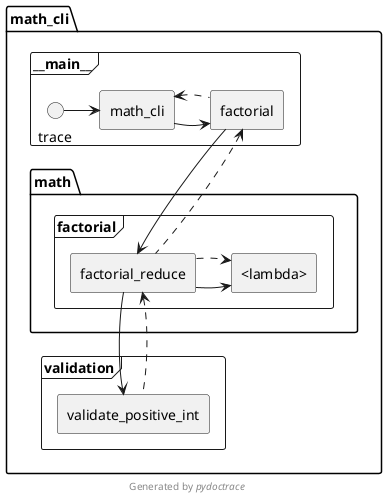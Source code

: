 @startuml __main__.factorial
skinparam BoxPadding 10
skinparam componentStyle rectangle

package math_cli {
    frame __main__ as "~__main~__" {
        [math_cli.__main__.factorial] as "factorial"
        interface math_cli.__main__.trace as "trace"
        [math_cli.__main__.math_cli] as "math_cli"
    }
    package math {
        frame factorial {
            [main_cli.math.factorial.factorial_reduce] as "factorial_reduce"
            [main_cli.math.factorial.lambda] as "<lambda>"
        }
    }
    frame validation {
        [main_cli.validation.validate_positive_int] as "validate_positive_int"
    }
}
math_cli.__main__.trace -> [math_cli.__main__.math_cli]

[math_cli.__main__.math_cli] -> [math_cli.__main__.factorial]
[math_cli.__main__.math_cli] <. [math_cli.__main__.factorial]

[math_cli.__main__.factorial] --> [main_cli.math.factorial.factorial_reduce]
[math_cli.__main__.factorial] <.. [main_cli.math.factorial.factorial_reduce]

[main_cli.math.factorial.factorial_reduce] --> [main_cli.validation.validate_positive_int]
[main_cli.math.factorial.factorial_reduce] <.. [main_cli.validation.validate_positive_int]

[main_cli.math.factorial.factorial_reduce] -> [main_cli.math.factorial.lambda]
[main_cli.math.factorial.factorial_reduce] .> [main_cli.math.factorial.lambda]

footer Generated by //pydoctrace//
@enduml
